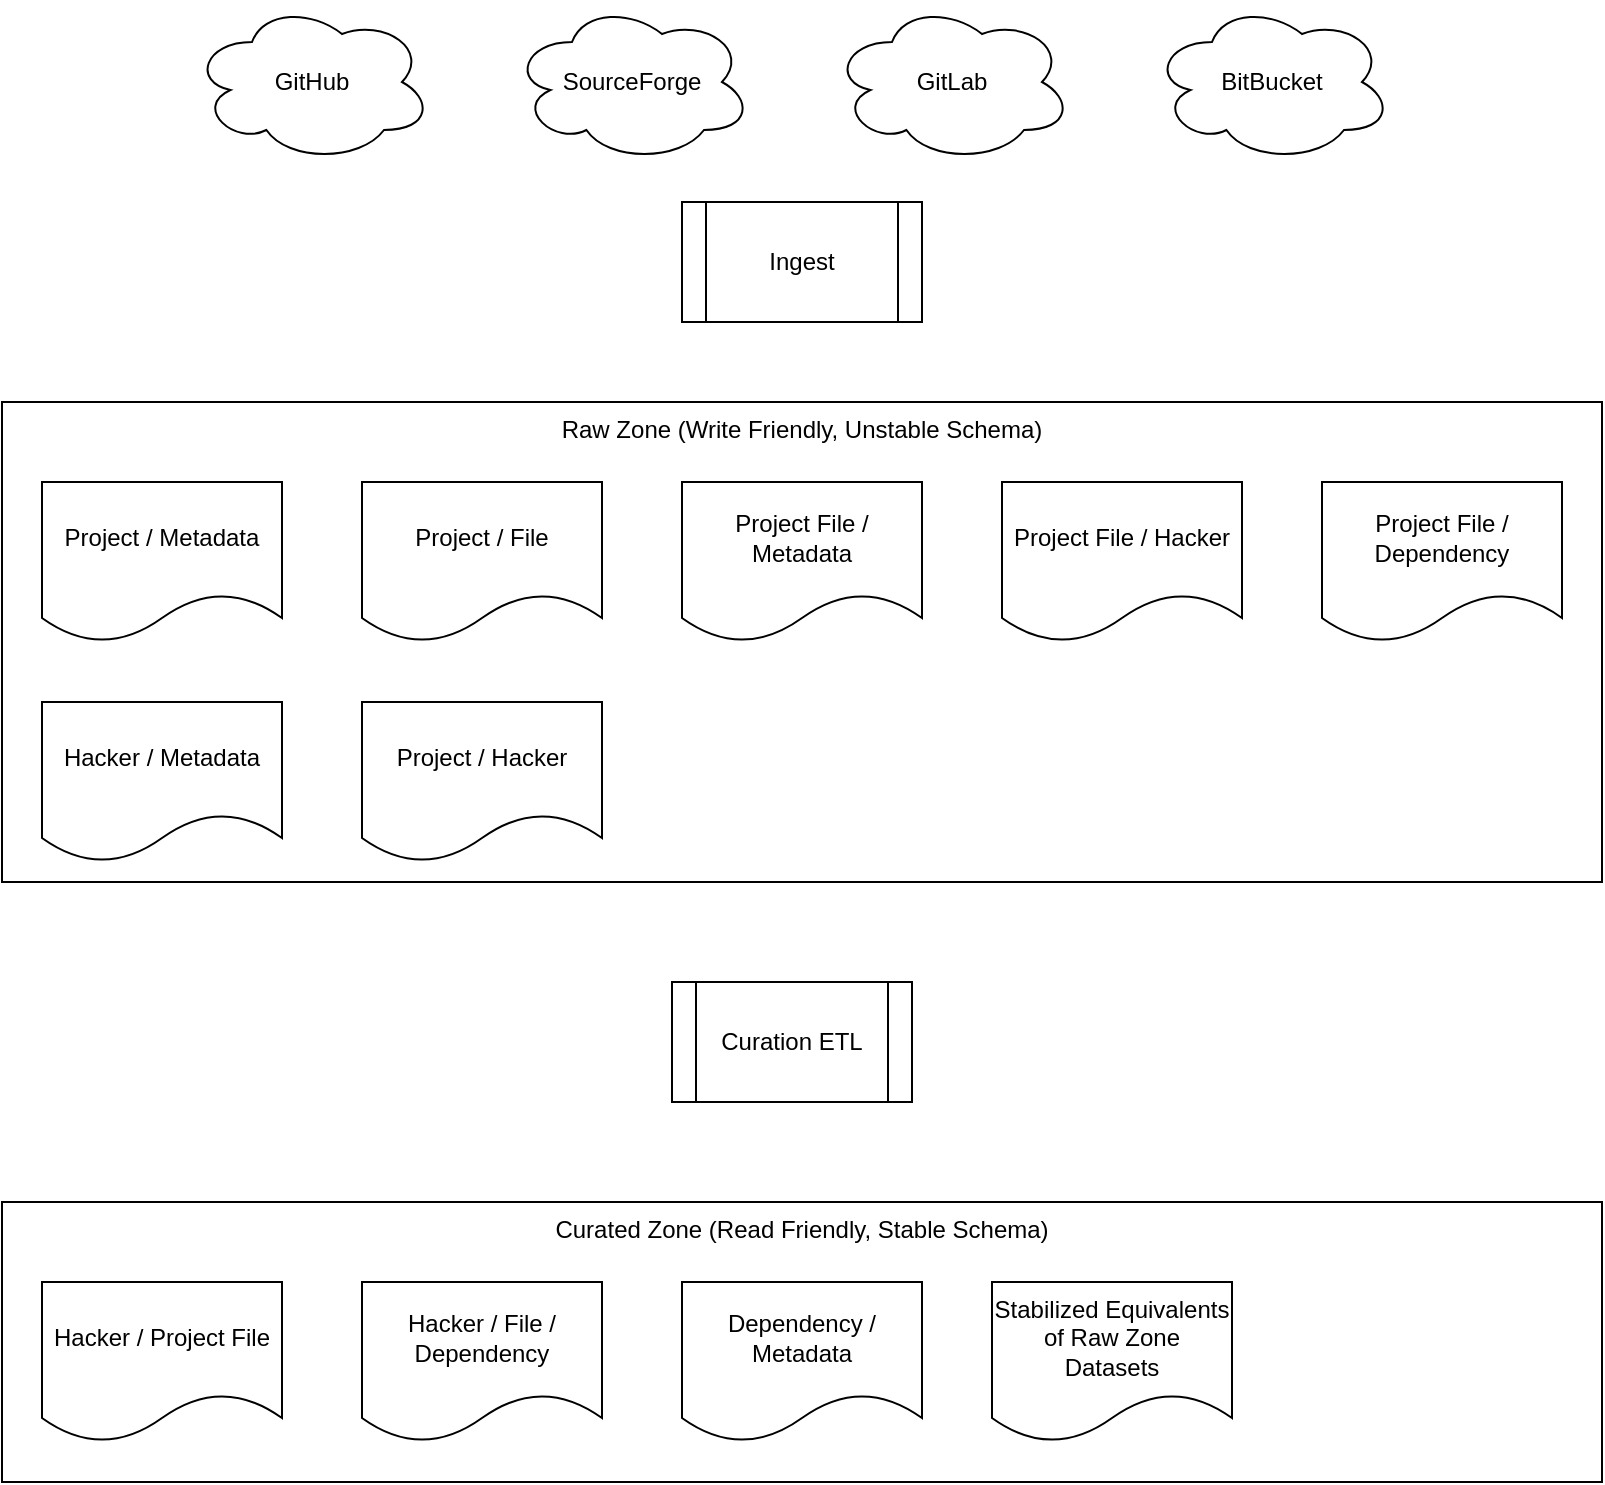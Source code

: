 <mxfile version="20.3.0" type="device"><diagram id="OwZ5gO85ajjBIWHxHVgE" name="Page-1"><mxGraphModel dx="1222" dy="1135" grid="1" gridSize="10" guides="1" tooltips="1" connect="1" arrows="1" fold="1" page="1" pageScale="1" pageWidth="850" pageHeight="1100" math="0" shadow="0"><root><mxCell id="0"/><mxCell id="1" parent="0"/><mxCell id="1HlA1xmNfETyFqE7iyS--6" value="Raw Zone (Write Friendly, Unstable Schema)" style="rounded=0;whiteSpace=wrap;html=1;verticalAlign=top;" vertex="1" parent="1"><mxGeometry x="25" y="280" width="800" height="240" as="geometry"/></mxCell><mxCell id="1HlA1xmNfETyFqE7iyS--1" value="Project / Metadata" style="shape=document;whiteSpace=wrap;html=1;boundedLbl=1;" vertex="1" parent="1"><mxGeometry x="45" y="320" width="120" height="80" as="geometry"/></mxCell><mxCell id="1HlA1xmNfETyFqE7iyS--2" value="Project / File" style="shape=document;whiteSpace=wrap;html=1;boundedLbl=1;" vertex="1" parent="1"><mxGeometry x="205" y="320" width="120" height="80" as="geometry"/></mxCell><mxCell id="1HlA1xmNfETyFqE7iyS--3" value="Project File / Hacker" style="shape=document;whiteSpace=wrap;html=1;boundedLbl=1;" vertex="1" parent="1"><mxGeometry x="525" y="320" width="120" height="80" as="geometry"/></mxCell><mxCell id="1HlA1xmNfETyFqE7iyS--4" value="Project File / Dependency" style="shape=document;whiteSpace=wrap;html=1;boundedLbl=1;" vertex="1" parent="1"><mxGeometry x="685" y="320" width="120" height="80" as="geometry"/></mxCell><mxCell id="1HlA1xmNfETyFqE7iyS--5" value="Project File / Metadata" style="shape=document;whiteSpace=wrap;html=1;boundedLbl=1;" vertex="1" parent="1"><mxGeometry x="365" y="320" width="120" height="80" as="geometry"/></mxCell><mxCell id="1HlA1xmNfETyFqE7iyS--7" value="GitHub" style="ellipse;shape=cloud;whiteSpace=wrap;html=1;" vertex="1" parent="1"><mxGeometry x="120" y="80" width="120" height="80" as="geometry"/></mxCell><mxCell id="1HlA1xmNfETyFqE7iyS--8" value="SourceForge" style="ellipse;shape=cloud;whiteSpace=wrap;html=1;" vertex="1" parent="1"><mxGeometry x="280" y="80" width="120" height="80" as="geometry"/></mxCell><mxCell id="1HlA1xmNfETyFqE7iyS--10" value="GitLab" style="ellipse;shape=cloud;whiteSpace=wrap;html=1;" vertex="1" parent="1"><mxGeometry x="440" y="80" width="120" height="80" as="geometry"/></mxCell><mxCell id="1HlA1xmNfETyFqE7iyS--11" value="BitBucket" style="ellipse;shape=cloud;whiteSpace=wrap;html=1;" vertex="1" parent="1"><mxGeometry x="600" y="80" width="120" height="80" as="geometry"/></mxCell><mxCell id="1HlA1xmNfETyFqE7iyS--12" value="Ingest" style="shape=process;whiteSpace=wrap;html=1;backgroundOutline=1;" vertex="1" parent="1"><mxGeometry x="365" y="180" width="120" height="60" as="geometry"/></mxCell><mxCell id="1HlA1xmNfETyFqE7iyS--15" value="Curated Zone (Read Friendly, Stable Schema)" style="rounded=0;whiteSpace=wrap;html=1;verticalAlign=top;" vertex="1" parent="1"><mxGeometry x="25" y="680" width="800" height="140" as="geometry"/></mxCell><mxCell id="1HlA1xmNfETyFqE7iyS--16" value="Hacker / Project File" style="shape=document;whiteSpace=wrap;html=1;boundedLbl=1;" vertex="1" parent="1"><mxGeometry x="45" y="720" width="120" height="80" as="geometry"/></mxCell><mxCell id="1HlA1xmNfETyFqE7iyS--17" value="Hacker / File / Dependency" style="shape=document;whiteSpace=wrap;html=1;boundedLbl=1;" vertex="1" parent="1"><mxGeometry x="205" y="720" width="120" height="80" as="geometry"/></mxCell><mxCell id="1HlA1xmNfETyFqE7iyS--20" value="Dependency / Metadata" style="shape=document;whiteSpace=wrap;html=1;boundedLbl=1;" vertex="1" parent="1"><mxGeometry x="365" y="720" width="120" height="80" as="geometry"/></mxCell><mxCell id="1HlA1xmNfETyFqE7iyS--21" value="Hacker / Metadata" style="shape=document;whiteSpace=wrap;html=1;boundedLbl=1;" vertex="1" parent="1"><mxGeometry x="45" y="430" width="120" height="80" as="geometry"/></mxCell><mxCell id="1HlA1xmNfETyFqE7iyS--22" value="Project / Hacker" style="shape=document;whiteSpace=wrap;html=1;boundedLbl=1;" vertex="1" parent="1"><mxGeometry x="205" y="430" width="120" height="80" as="geometry"/></mxCell><mxCell id="1HlA1xmNfETyFqE7iyS--23" value="Curation ETL" style="shape=process;whiteSpace=wrap;html=1;backgroundOutline=1;" vertex="1" parent="1"><mxGeometry x="360" y="570" width="120" height="60" as="geometry"/></mxCell><mxCell id="1HlA1xmNfETyFqE7iyS--24" value="Stabilized Equivalents of Raw Zone Datasets" style="shape=document;whiteSpace=wrap;html=1;boundedLbl=1;" vertex="1" parent="1"><mxGeometry x="520" y="720" width="120" height="80" as="geometry"/></mxCell></root></mxGraphModel></diagram></mxfile>